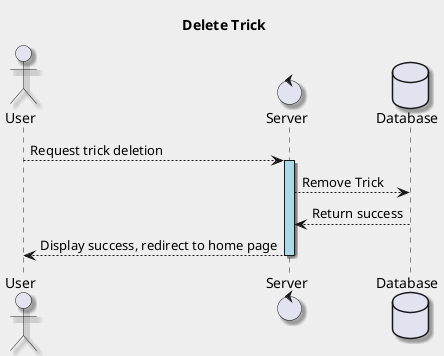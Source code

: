 @startuml Delete Trick
    title Delete Trick
    skinparam backgroundColor #EEEEEE
    skinparam shadowing true

    actor User
    control Server
    database Database
    User --> Server : Request trick deletion
    activate Server  #lightblue
    Server --> Database : Remove Trick
    Database --> Server : Return success
    Server --> User : Display success, redirect to home page
    deactivate Server 
@enduml
